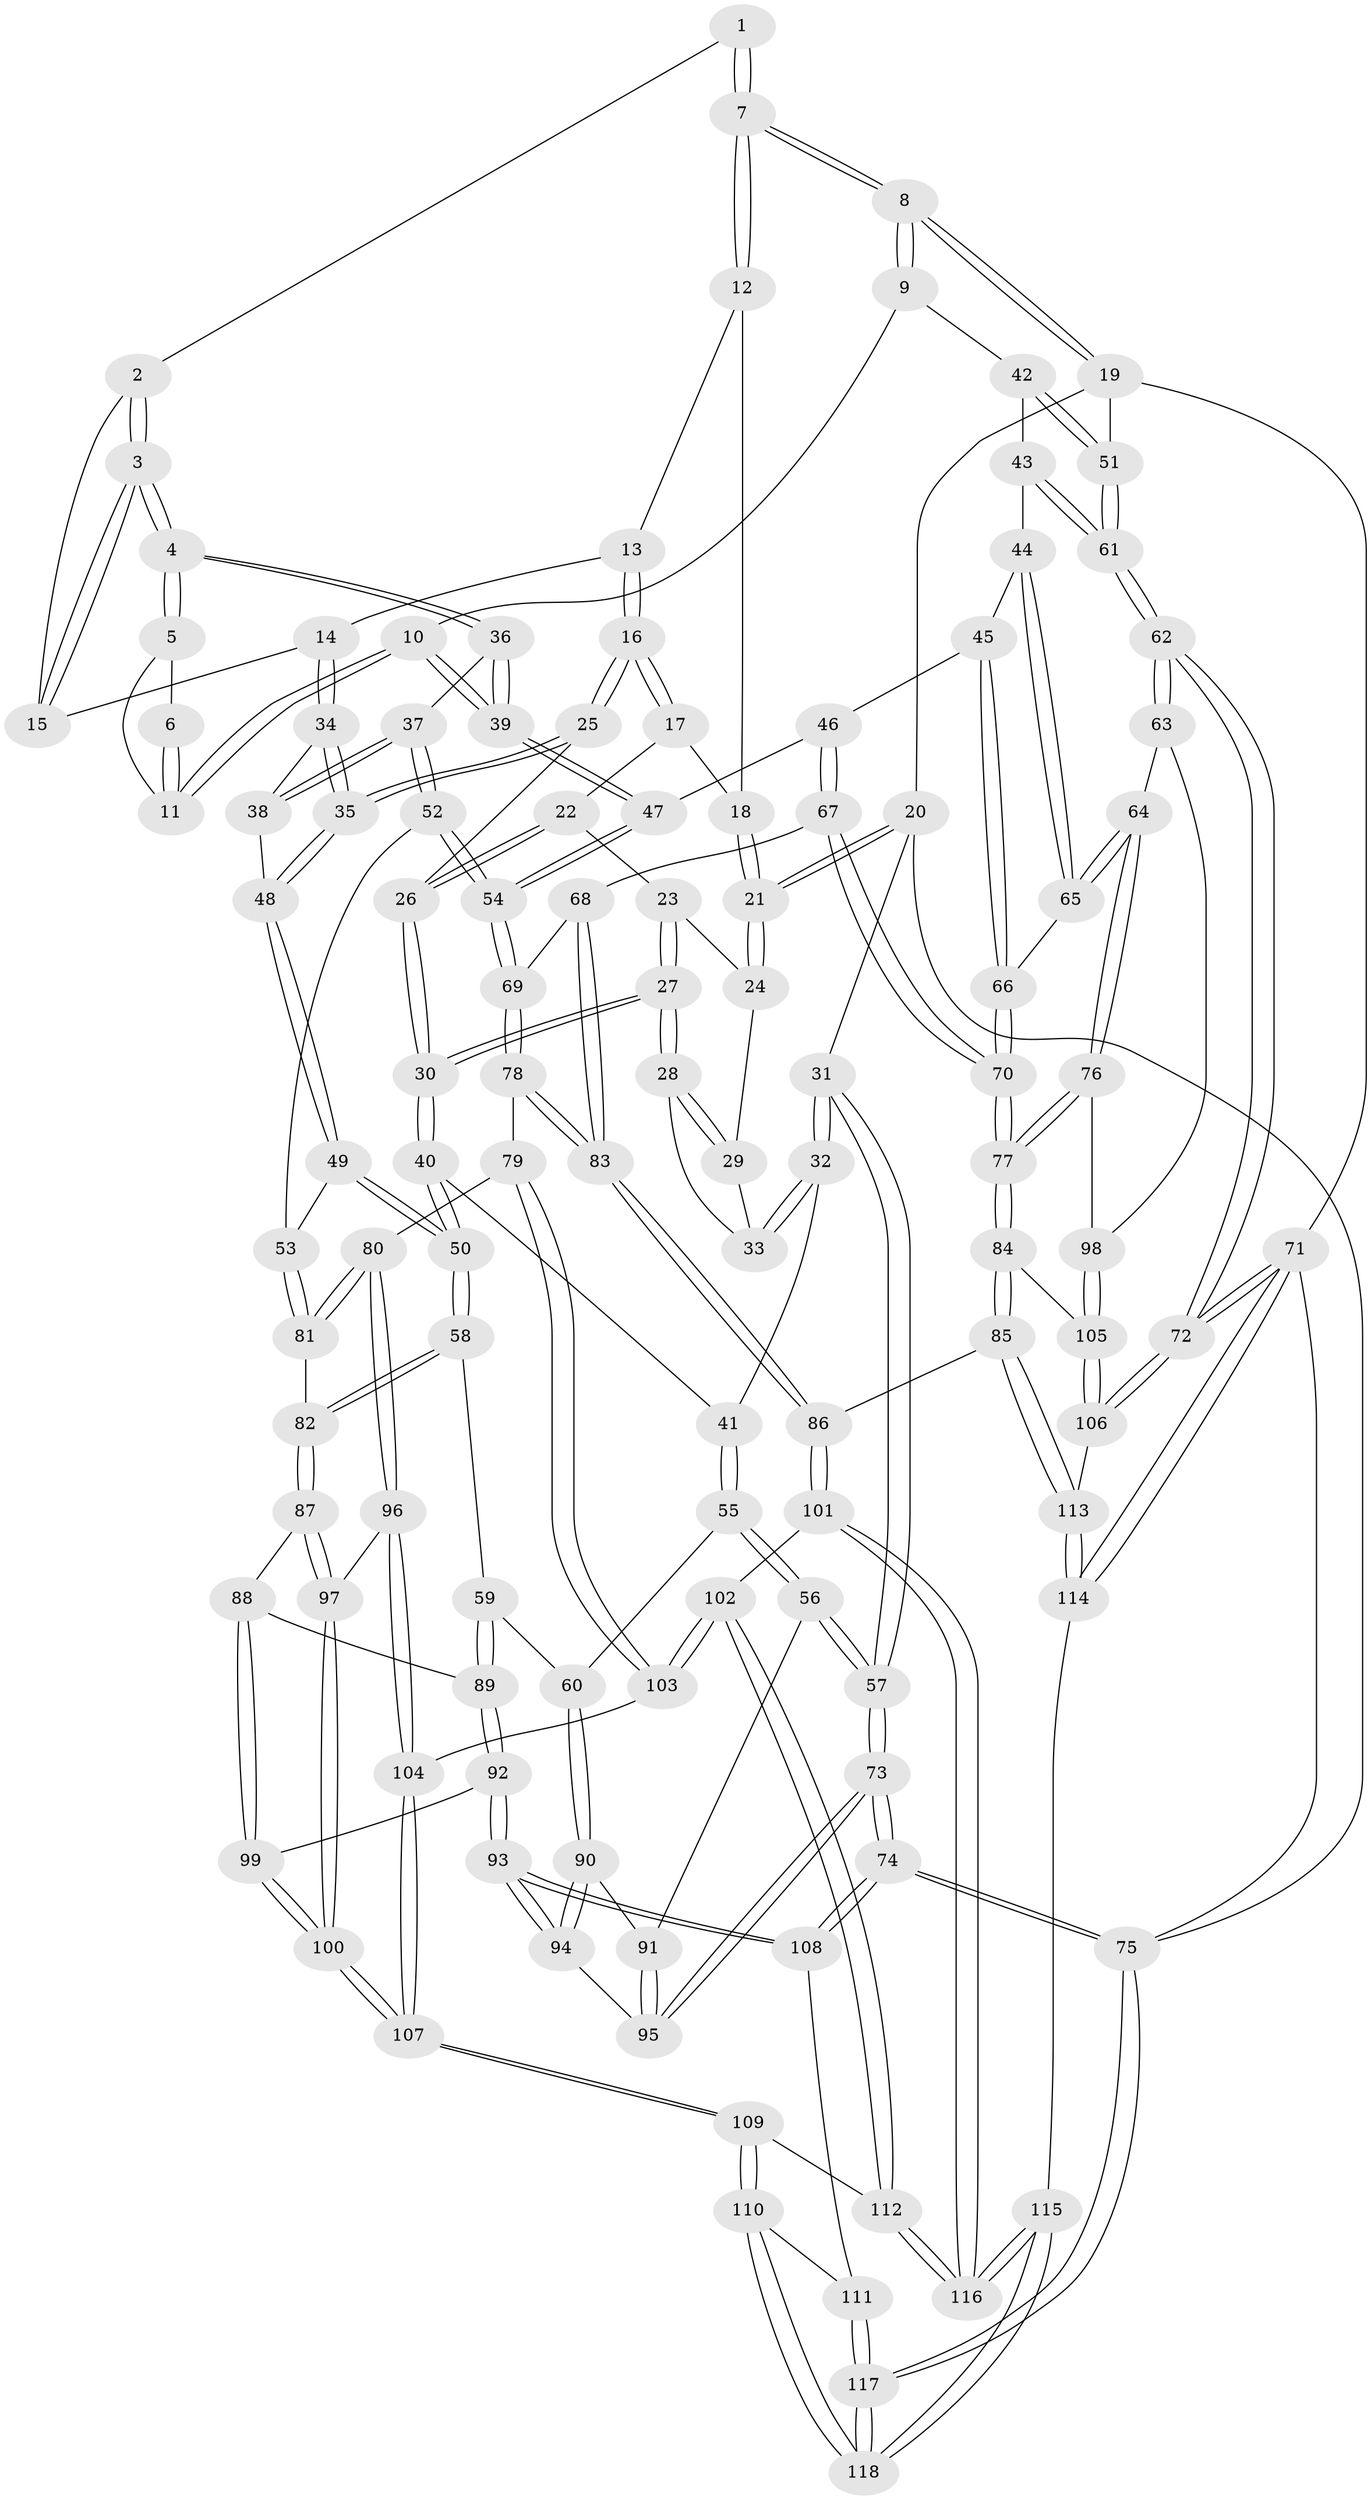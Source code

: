 // coarse degree distribution, {3: 0.0975609756097561, 5: 0.3780487804878049, 4: 0.3902439024390244, 6: 0.10975609756097561, 2: 0.012195121951219513, 7: 0.012195121951219513}
// Generated by graph-tools (version 1.1) at 2025/52/02/27/25 19:52:36]
// undirected, 118 vertices, 292 edges
graph export_dot {
graph [start="1"]
  node [color=gray90,style=filled];
  1 [pos="+0.8304494547085415+0"];
  2 [pos="+0.7570790153127158+0.016139908116756536"];
  3 [pos="+0.6394698953466704+0.12476198606568425"];
  4 [pos="+0.6555764919897602+0.1417302409459318"];
  5 [pos="+0.7195517223632116+0.13360596719348822"];
  6 [pos="+0.8210901385761882+0.0012495953371659309"];
  7 [pos="+1+0"];
  8 [pos="+1+0"];
  9 [pos="+0.859311502931828+0.20837340676347374"];
  10 [pos="+0.8318702139456184+0.2059557667265844"];
  11 [pos="+0.7943596393452022+0.16875134948892395"];
  12 [pos="+0.4703322406783928+0"];
  13 [pos="+0.4815029436834776+0"];
  14 [pos="+0.5143669498557415+0.03180910478832064"];
  15 [pos="+0.5450542233972753+0.05056740881807272"];
  16 [pos="+0.25827053496939484+0.13173957497616914"];
  17 [pos="+0.1731273391954215+0.059818937237657396"];
  18 [pos="+0+0"];
  19 [pos="+1+0"];
  20 [pos="+0+0"];
  21 [pos="+0+0"];
  22 [pos="+0.14858531519447843+0.12258893562228232"];
  23 [pos="+0.12738295575887948+0.1577342497439932"];
  24 [pos="+0.08374870509048335+0.16223971652675415"];
  25 [pos="+0.2823202713167538+0.22112456557371535"];
  26 [pos="+0.19373365762638742+0.25700721617297556"];
  27 [pos="+0.13663239822653525+0.21716074687196515"];
  28 [pos="+0.13205173084110386+0.21577811530542093"];
  29 [pos="+0.0793225309793495+0.17625349752459554"];
  30 [pos="+0.17730699674300668+0.26555447645189756"];
  31 [pos="+0+0.16536711666471332"];
  32 [pos="+0.03676224025417494+0.21717092939277263"];
  33 [pos="+0.04608059789021679+0.21212414202418578"];
  34 [pos="+0.5067719602643227+0.05139055121675716"];
  35 [pos="+0.31652243839652766+0.23846586783367116"];
  36 [pos="+0.6630538372649094+0.2666054038491121"];
  37 [pos="+0.5337699644157214+0.30013422175972704"];
  38 [pos="+0.5055310338546144+0.24843829630544254"];
  39 [pos="+0.7007973145758846+0.2960050566980632"];
  40 [pos="+0.13891127513795928+0.3199821426868652"];
  41 [pos="+0.12866744041667239+0.32640860748190326"];
  42 [pos="+0.892030736753493+0.27374138405246085"];
  43 [pos="+0.8926607396809123+0.3526578817264631"];
  44 [pos="+0.8721498949367038+0.3661014288759723"];
  45 [pos="+0.7422231697018863+0.380410946742166"];
  46 [pos="+0.7414112639971548+0.3801904604800676"];
  47 [pos="+0.7282972318684331+0.3736819310446758"];
  48 [pos="+0.31944568597189965+0.24288290366985138"];
  49 [pos="+0.3646267456508502+0.41735997660291047"];
  50 [pos="+0.33229576671219785+0.43800025052015845"];
  51 [pos="+1+0.1724895898390038"];
  52 [pos="+0.49193323683644513+0.40262125316956726"];
  53 [pos="+0.40627369296771865+0.42430367678988257"];
  54 [pos="+0.5959325944325963+0.4747108166164479"];
  55 [pos="+0.06841767351441176+0.39949860455619657"];
  56 [pos="+0+0.41364597621040444"];
  57 [pos="+0+0.4066426916135762"];
  58 [pos="+0.33059350582045016+0.4399872666251748"];
  59 [pos="+0.1921787530881628+0.5101870960813192"];
  60 [pos="+0.16688595221035443+0.5091383784205249"];
  61 [pos="+1+0.4616463158106195"];
  62 [pos="+1+0.4791016171731772"];
  63 [pos="+1+0.5292631141991252"];
  64 [pos="+0.9393834301632074+0.5344231653178113"];
  65 [pos="+0.8691065530338804+0.46356674536611764"];
  66 [pos="+0.8062825519285521+0.5027174795485844"];
  67 [pos="+0.72882712328748+0.5356602483950474"];
  68 [pos="+0.6583441407881881+0.5305521249676679"];
  69 [pos="+0.5963634815197514+0.4766659747758983"];
  70 [pos="+0.7941735259540551+0.5703738369097933"];
  71 [pos="+1+1"];
  72 [pos="+1+0.9289360582882268"];
  73 [pos="+0+0.6394368039564614"];
  74 [pos="+0+0.8800890273880068"];
  75 [pos="+0+1"];
  76 [pos="+0.8398561250246389+0.5931120387465706"];
  77 [pos="+0.8089132930937476+0.6012527182859022"];
  78 [pos="+0.5478261250986236+0.5855246393891426"];
  79 [pos="+0.5130453915953519+0.6074664584319056"];
  80 [pos="+0.46467310465288736+0.6052927364522505"];
  81 [pos="+0.4508006194101019+0.5826414513621757"];
  82 [pos="+0.3351265457656023+0.5817676564465346"];
  83 [pos="+0.6705066300093784+0.6770287056049008"];
  84 [pos="+0.7778446855901653+0.682337912993943"];
  85 [pos="+0.7054391473928528+0.7278852292227633"];
  86 [pos="+0.6980030522476424+0.7270810425793152"];
  87 [pos="+0.3237169203520263+0.6177633973079264"];
  88 [pos="+0.2589399538581881+0.6154398183537435"];
  89 [pos="+0.2313203891764902+0.5825659721274408"];
  90 [pos="+0.14270169058848461+0.5459256092422365"];
  91 [pos="+0.05120972077127591+0.5679318924910007"];
  92 [pos="+0.13069307646861134+0.7107958265393577"];
  93 [pos="+0.12730360265417628+0.7116194046527508"];
  94 [pos="+0.11935992819986405+0.6897707192329793"];
  95 [pos="+0.03247106200224493+0.629302132867614"];
  96 [pos="+0.4262363769038307+0.6550045354497285"];
  97 [pos="+0.33411754067465826+0.6350126504205399"];
  98 [pos="+0.9390465142262698+0.653608210029297"];
  99 [pos="+0.21867777509527705+0.6982684892996646"];
  100 [pos="+0.30577642913568276+0.7429575340515674"];
  101 [pos="+0.6172581011773021+0.7650180445475208"];
  102 [pos="+0.5581999219549747+0.7567857086988974"];
  103 [pos="+0.5570273859529533+0.7554333837741816"];
  104 [pos="+0.4293437840473646+0.6992157191247138"];
  105 [pos="+0.9436844146171304+0.7600428872103867"];
  106 [pos="+1+0.832826660985205"];
  107 [pos="+0.34329797674581897+0.8102558862521174"];
  108 [pos="+0.10331889801116596+0.7693000669595089"];
  109 [pos="+0.3449504222807151+0.8476691925933361"];
  110 [pos="+0.295834823639554+0.8875045201421445"];
  111 [pos="+0.11836749771345521+0.7892785243521361"];
  112 [pos="+0.4294454544635326+0.8686565285873603"];
  113 [pos="+0.789993910799927+0.9042600619997727"];
  114 [pos="+0.6631427401000589+1"];
  115 [pos="+0.6371682424599555+1"];
  116 [pos="+0.5918075219693336+1"];
  117 [pos="+0.0848093202808548+1"];
  118 [pos="+0.1666656461992166+1"];
  1 -- 2;
  1 -- 7;
  1 -- 7;
  2 -- 3;
  2 -- 3;
  2 -- 15;
  3 -- 4;
  3 -- 4;
  3 -- 15;
  3 -- 15;
  4 -- 5;
  4 -- 5;
  4 -- 36;
  4 -- 36;
  5 -- 6;
  5 -- 11;
  6 -- 11;
  6 -- 11;
  7 -- 8;
  7 -- 8;
  7 -- 12;
  7 -- 12;
  8 -- 9;
  8 -- 9;
  8 -- 19;
  8 -- 19;
  9 -- 10;
  9 -- 42;
  10 -- 11;
  10 -- 11;
  10 -- 39;
  10 -- 39;
  12 -- 13;
  12 -- 18;
  13 -- 14;
  13 -- 16;
  13 -- 16;
  14 -- 15;
  14 -- 34;
  14 -- 34;
  16 -- 17;
  16 -- 17;
  16 -- 25;
  16 -- 25;
  17 -- 18;
  17 -- 22;
  18 -- 21;
  18 -- 21;
  19 -- 20;
  19 -- 51;
  19 -- 71;
  20 -- 21;
  20 -- 21;
  20 -- 31;
  20 -- 75;
  21 -- 24;
  21 -- 24;
  22 -- 23;
  22 -- 26;
  22 -- 26;
  23 -- 24;
  23 -- 27;
  23 -- 27;
  24 -- 29;
  25 -- 26;
  25 -- 35;
  25 -- 35;
  26 -- 30;
  26 -- 30;
  27 -- 28;
  27 -- 28;
  27 -- 30;
  27 -- 30;
  28 -- 29;
  28 -- 29;
  28 -- 33;
  29 -- 33;
  30 -- 40;
  30 -- 40;
  31 -- 32;
  31 -- 32;
  31 -- 57;
  31 -- 57;
  32 -- 33;
  32 -- 33;
  32 -- 41;
  34 -- 35;
  34 -- 35;
  34 -- 38;
  35 -- 48;
  35 -- 48;
  36 -- 37;
  36 -- 39;
  36 -- 39;
  37 -- 38;
  37 -- 38;
  37 -- 52;
  37 -- 52;
  38 -- 48;
  39 -- 47;
  39 -- 47;
  40 -- 41;
  40 -- 50;
  40 -- 50;
  41 -- 55;
  41 -- 55;
  42 -- 43;
  42 -- 51;
  42 -- 51;
  43 -- 44;
  43 -- 61;
  43 -- 61;
  44 -- 45;
  44 -- 65;
  44 -- 65;
  45 -- 46;
  45 -- 66;
  45 -- 66;
  46 -- 47;
  46 -- 67;
  46 -- 67;
  47 -- 54;
  47 -- 54;
  48 -- 49;
  48 -- 49;
  49 -- 50;
  49 -- 50;
  49 -- 53;
  50 -- 58;
  50 -- 58;
  51 -- 61;
  51 -- 61;
  52 -- 53;
  52 -- 54;
  52 -- 54;
  53 -- 81;
  53 -- 81;
  54 -- 69;
  54 -- 69;
  55 -- 56;
  55 -- 56;
  55 -- 60;
  56 -- 57;
  56 -- 57;
  56 -- 91;
  57 -- 73;
  57 -- 73;
  58 -- 59;
  58 -- 82;
  58 -- 82;
  59 -- 60;
  59 -- 89;
  59 -- 89;
  60 -- 90;
  60 -- 90;
  61 -- 62;
  61 -- 62;
  62 -- 63;
  62 -- 63;
  62 -- 72;
  62 -- 72;
  63 -- 64;
  63 -- 98;
  64 -- 65;
  64 -- 65;
  64 -- 76;
  64 -- 76;
  65 -- 66;
  66 -- 70;
  66 -- 70;
  67 -- 68;
  67 -- 70;
  67 -- 70;
  68 -- 69;
  68 -- 83;
  68 -- 83;
  69 -- 78;
  69 -- 78;
  70 -- 77;
  70 -- 77;
  71 -- 72;
  71 -- 72;
  71 -- 114;
  71 -- 114;
  71 -- 75;
  72 -- 106;
  72 -- 106;
  73 -- 74;
  73 -- 74;
  73 -- 95;
  73 -- 95;
  74 -- 75;
  74 -- 75;
  74 -- 108;
  74 -- 108;
  75 -- 117;
  75 -- 117;
  76 -- 77;
  76 -- 77;
  76 -- 98;
  77 -- 84;
  77 -- 84;
  78 -- 79;
  78 -- 83;
  78 -- 83;
  79 -- 80;
  79 -- 103;
  79 -- 103;
  80 -- 81;
  80 -- 81;
  80 -- 96;
  80 -- 96;
  81 -- 82;
  82 -- 87;
  82 -- 87;
  83 -- 86;
  83 -- 86;
  84 -- 85;
  84 -- 85;
  84 -- 105;
  85 -- 86;
  85 -- 113;
  85 -- 113;
  86 -- 101;
  86 -- 101;
  87 -- 88;
  87 -- 97;
  87 -- 97;
  88 -- 89;
  88 -- 99;
  88 -- 99;
  89 -- 92;
  89 -- 92;
  90 -- 91;
  90 -- 94;
  90 -- 94;
  91 -- 95;
  91 -- 95;
  92 -- 93;
  92 -- 93;
  92 -- 99;
  93 -- 94;
  93 -- 94;
  93 -- 108;
  93 -- 108;
  94 -- 95;
  96 -- 97;
  96 -- 104;
  96 -- 104;
  97 -- 100;
  97 -- 100;
  98 -- 105;
  98 -- 105;
  99 -- 100;
  99 -- 100;
  100 -- 107;
  100 -- 107;
  101 -- 102;
  101 -- 116;
  101 -- 116;
  102 -- 103;
  102 -- 103;
  102 -- 112;
  102 -- 112;
  103 -- 104;
  104 -- 107;
  104 -- 107;
  105 -- 106;
  105 -- 106;
  106 -- 113;
  107 -- 109;
  107 -- 109;
  108 -- 111;
  109 -- 110;
  109 -- 110;
  109 -- 112;
  110 -- 111;
  110 -- 118;
  110 -- 118;
  111 -- 117;
  111 -- 117;
  112 -- 116;
  112 -- 116;
  113 -- 114;
  113 -- 114;
  114 -- 115;
  115 -- 116;
  115 -- 116;
  115 -- 118;
  115 -- 118;
  117 -- 118;
  117 -- 118;
}
